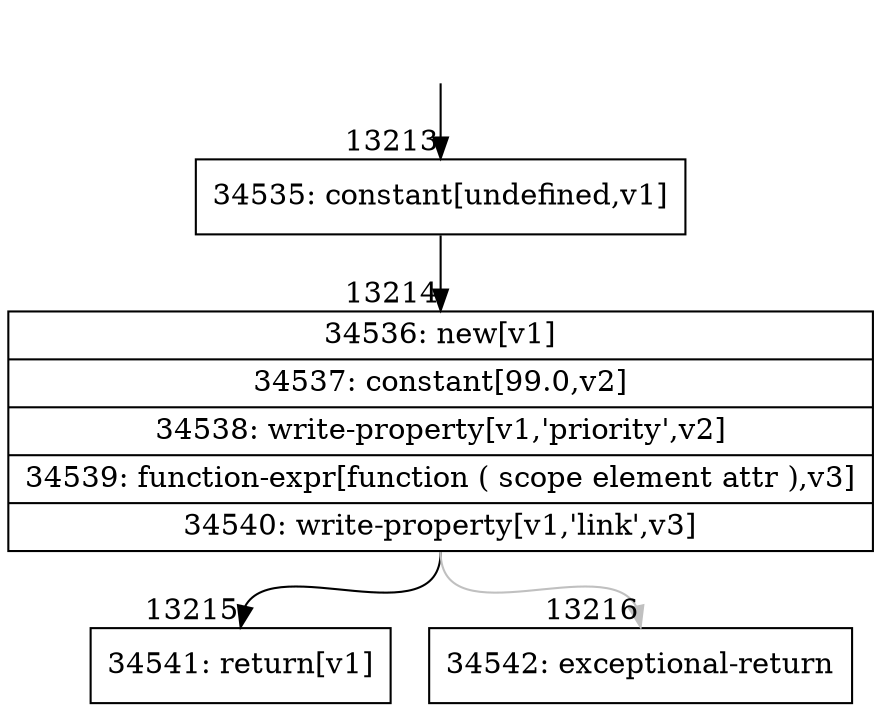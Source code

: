 digraph {
rankdir="TD"
BB_entry1019[shape=none,label=""];
BB_entry1019 -> BB13213 [tailport=s, headport=n, headlabel="    13213"]
BB13213 [shape=record label="{34535: constant[undefined,v1]}" ] 
BB13213 -> BB13214 [tailport=s, headport=n, headlabel="      13214"]
BB13214 [shape=record label="{34536: new[v1]|34537: constant[99.0,v2]|34538: write-property[v1,'priority',v2]|34539: function-expr[function ( scope element attr ),v3]|34540: write-property[v1,'link',v3]}" ] 
BB13214 -> BB13215 [tailport=s, headport=n, headlabel="      13215"]
BB13214 -> BB13216 [tailport=s, headport=n, color=gray, headlabel="      13216"]
BB13215 [shape=record label="{34541: return[v1]}" ] 
BB13216 [shape=record label="{34542: exceptional-return}" ] 
//#$~ 19851
}
